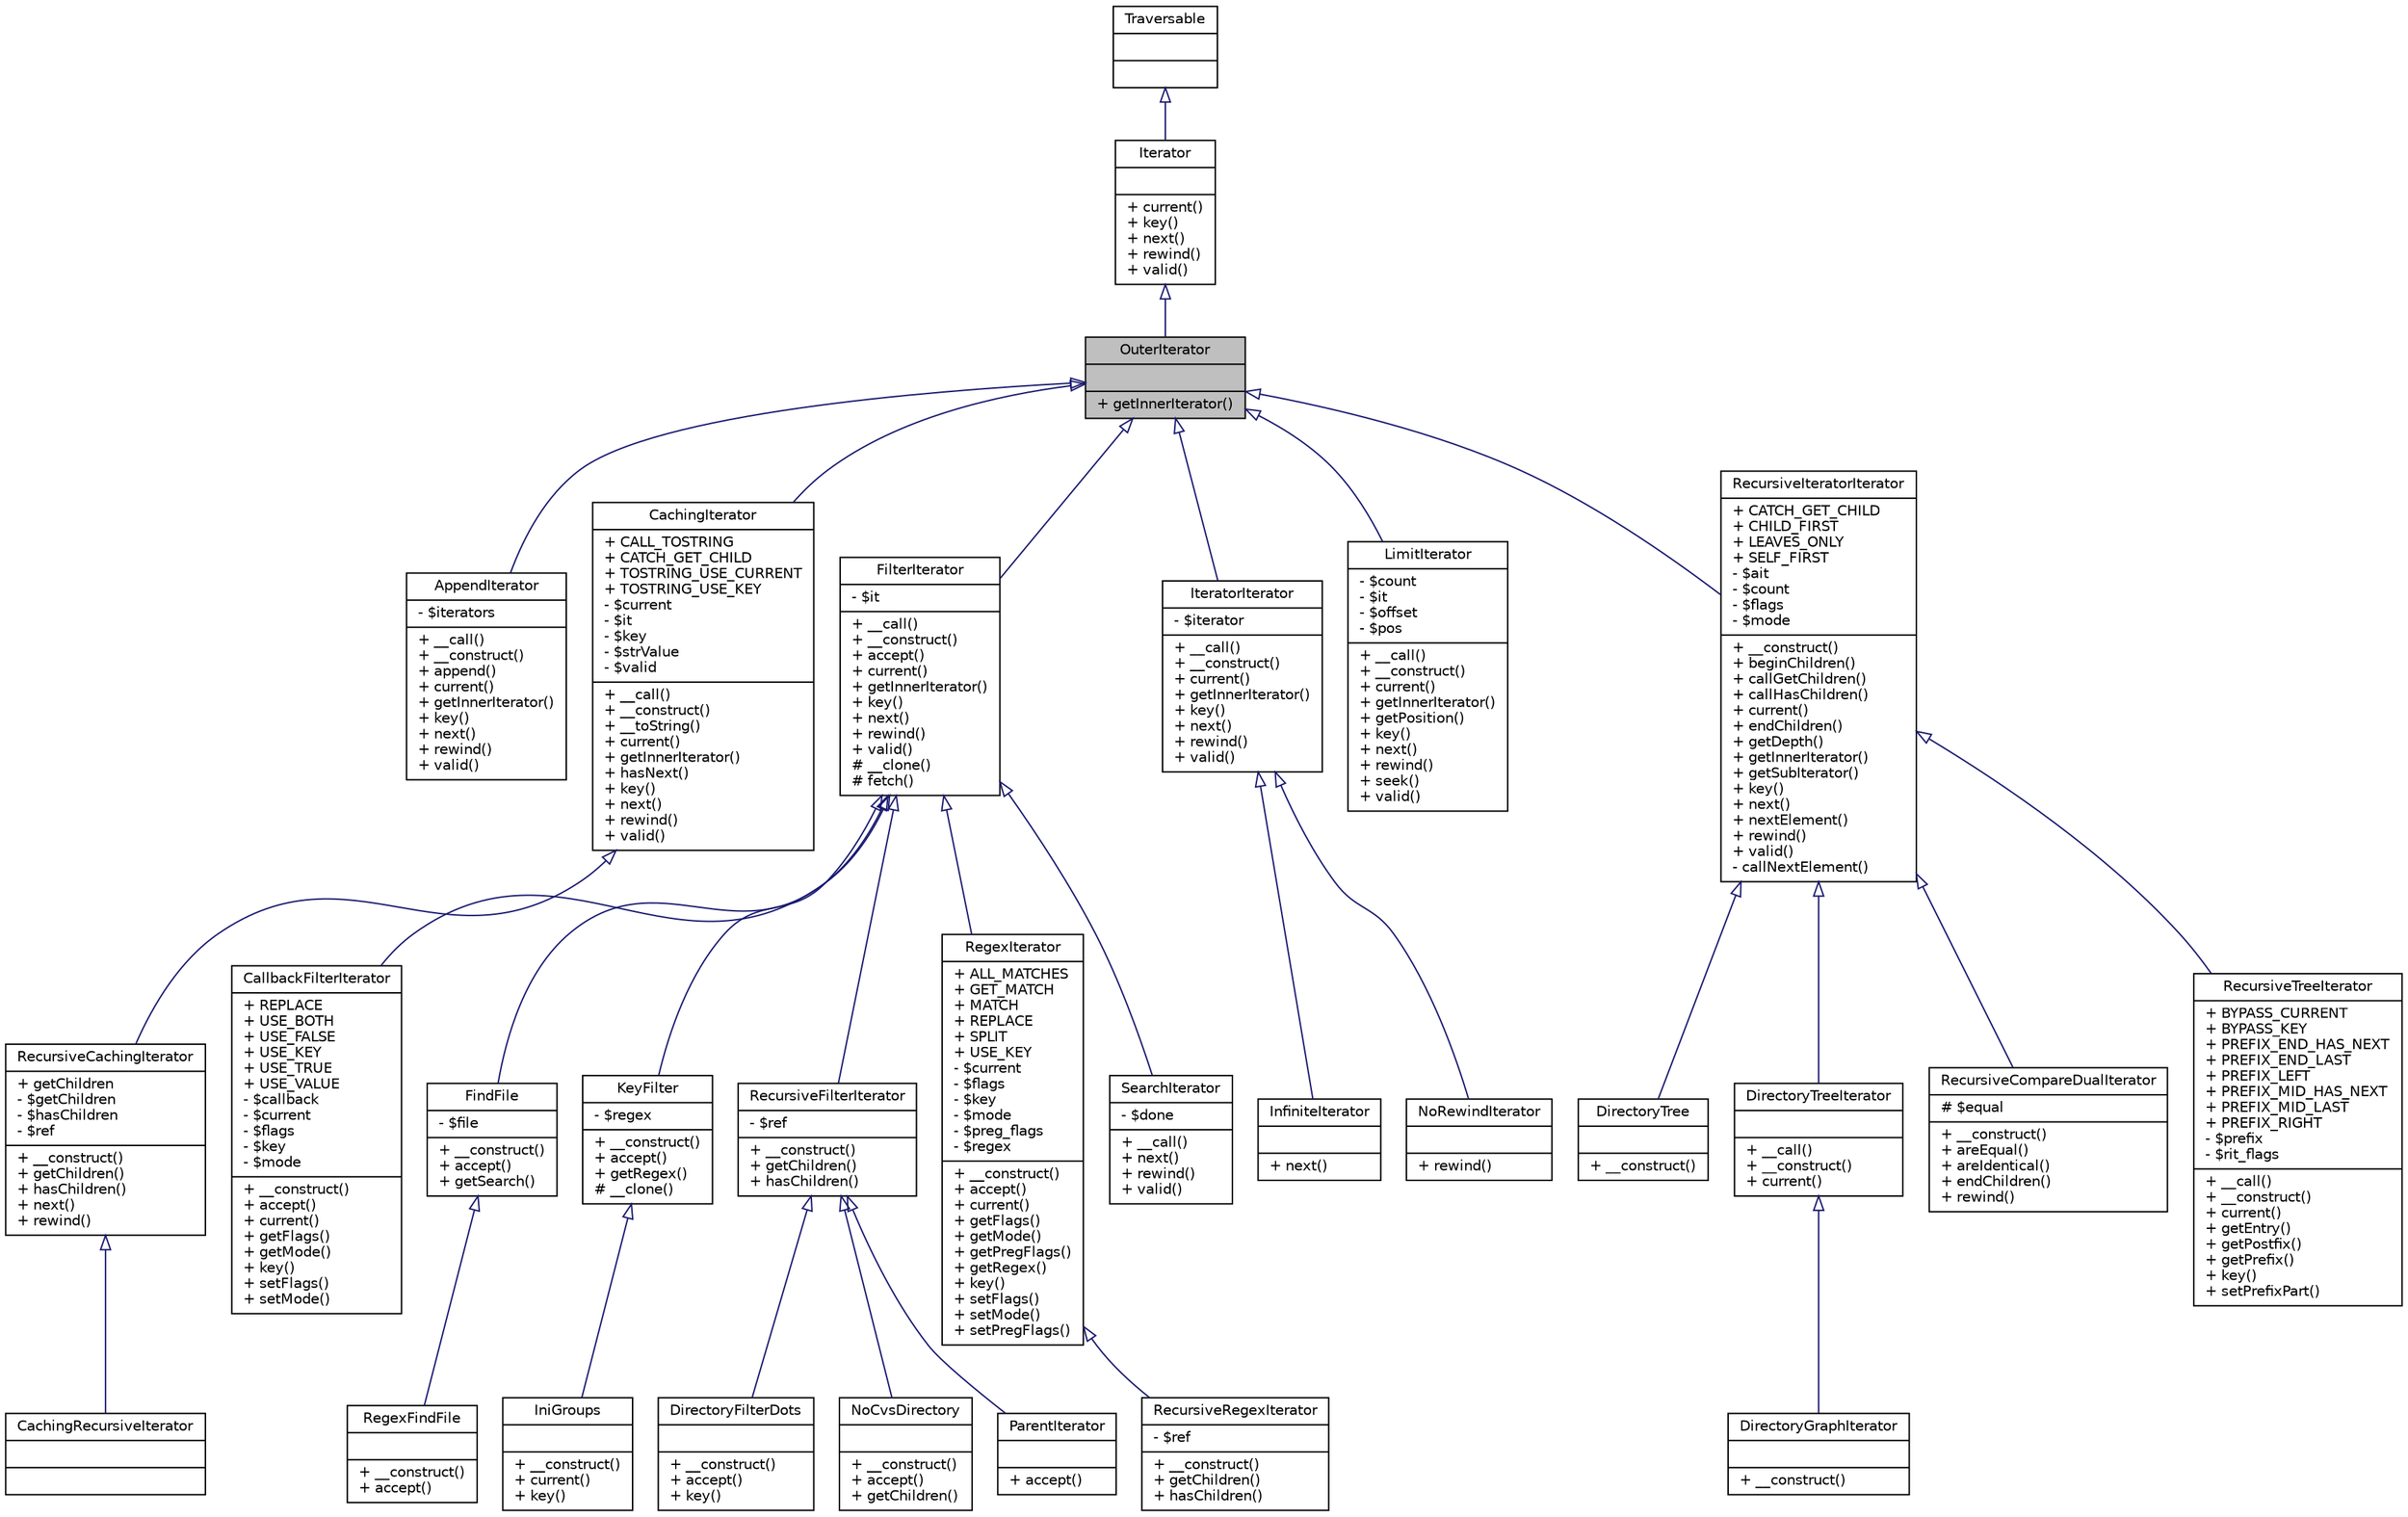 digraph "OuterIterator"
{
  edge [fontname="Helvetica",fontsize="10",labelfontname="Helvetica",labelfontsize="10"];
  node [fontname="Helvetica",fontsize="10",shape=record];
  Node1 [label="{OuterIterator\n||+ getInnerIterator()\l}",height=0.2,width=0.4,color="black", fillcolor="grey75", style="filled" fontcolor="black"];
  Node2 -> Node1 [dir="back",color="midnightblue",fontsize="10",style="solid",arrowtail="onormal",fontname="Helvetica"];
  Node2 [label="{Iterator\n||+ current()\l+ key()\l+ next()\l+ rewind()\l+ valid()\l}",height=0.2,width=0.4,color="black", fillcolor="white", style="filled",URL="$interfaceIterator.html",tooltip="Basic iterator. "];
  Node3 -> Node2 [dir="back",color="midnightblue",fontsize="10",style="solid",arrowtail="onormal",fontname="Helvetica"];
  Node3 [label="{Traversable\n||}",height=0.2,width=0.4,color="black", fillcolor="white", style="filled",URL="$interfaceTraversable.html",tooltip="Interface to detect a class is traversable using foreach. "];
  Node1 -> Node4 [dir="back",color="midnightblue",fontsize="10",style="solid",arrowtail="onormal",fontname="Helvetica"];
  Node4 [label="{AppendIterator\n|- $iterators\l|+ __call()\l+ __construct()\l+ append()\l+ current()\l+ getInnerIterator()\l+ key()\l+ next()\l+ rewind()\l+ valid()\l}",height=0.2,width=0.4,color="black", fillcolor="white", style="filled",URL="$classAppendIterator.html",tooltip="Iterator that iterates over several iterators one after the other. "];
  Node1 -> Node5 [dir="back",color="midnightblue",fontsize="10",style="solid",arrowtail="onormal",fontname="Helvetica"];
  Node5 [label="{CachingIterator\n|+ CALL_TOSTRING\l+ CATCH_GET_CHILD\l+ TOSTRING_USE_CURRENT\l+ TOSTRING_USE_KEY\l- $current\l- $it\l- $key\l- $strValue\l- $valid\l|+ __call()\l+ __construct()\l+ __toString()\l+ current()\l+ getInnerIterator()\l+ hasNext()\l+ key()\l+ next()\l+ rewind()\l+ valid()\l}",height=0.2,width=0.4,color="black", fillcolor="white", style="filled",URL="$classCachingIterator.html",tooltip="Cached iteration over another Iterator. "];
  Node5 -> Node6 [dir="back",color="midnightblue",fontsize="10",style="solid",arrowtail="onormal",fontname="Helvetica"];
  Node6 [label="{RecursiveCachingIterator\n|+ getChildren\l- $getChildren\l- $hasChildren\l- $ref\l|+ __construct()\l+ getChildren()\l+ hasChildren()\l+ next()\l+ rewind()\l}",height=0.2,width=0.4,color="black", fillcolor="white", style="filled",URL="$classRecursiveCachingIterator.html",tooltip="Cached recursive iteration over another Iterator. "];
  Node6 -> Node7 [dir="back",color="midnightblue",fontsize="10",style="solid",arrowtail="onormal",fontname="Helvetica"];
  Node7 [label="{CachingRecursiveIterator\n||}",height=0.2,width=0.4,color="black", fillcolor="white", style="filled",URL="$classCachingRecursiveIterator.html",tooltip="Compatibility to PHP 5.0. "];
  Node1 -> Node8 [dir="back",color="midnightblue",fontsize="10",style="solid",arrowtail="onormal",fontname="Helvetica"];
  Node8 [label="{FilterIterator\n|- $it\l|+ __call()\l+ __construct()\l+ accept()\l+ current()\l+ getInnerIterator()\l+ key()\l+ next()\l+ rewind()\l+ valid()\l# __clone()\l# fetch()\l}",height=0.2,width=0.4,color="black", fillcolor="white", style="filled",URL="$classFilterIterator.html",tooltip="Abstract filter for iterators. "];
  Node8 -> Node9 [dir="back",color="midnightblue",fontsize="10",style="solid",arrowtail="onormal",fontname="Helvetica"];
  Node9 [label="{CallbackFilterIterator\n|+ REPLACE\l+ USE_BOTH\l+ USE_FALSE\l+ USE_KEY\l+ USE_TRUE\l+ USE_VALUE\l- $callback\l- $current\l- $flags\l- $key\l- $mode\l|+ __construct()\l+ accept()\l+ current()\l+ getFlags()\l+ getMode()\l+ key()\l+ setFlags()\l+ setMode()\l}",height=0.2,width=0.4,color="black", fillcolor="white", style="filled",URL="$classCallbackFilterIterator.html",tooltip="A non abstract FiletrIterator that uses a callback foreach element. "];
  Node8 -> Node10 [dir="back",color="midnightblue",fontsize="10",style="solid",arrowtail="onormal",fontname="Helvetica"];
  Node10 [label="{FindFile\n|- $file\l|+ __construct()\l+ accept()\l+ getSearch()\l}",height=0.2,width=0.4,color="black", fillcolor="white", style="filled",URL="$classFindFile.html",tooltip="Base class to find files. "];
  Node10 -> Node11 [dir="back",color="midnightblue",fontsize="10",style="solid",arrowtail="onormal",fontname="Helvetica"];
  Node11 [label="{RegexFindFile\n||+ __construct()\l+ accept()\l}",height=0.2,width=0.4,color="black", fillcolor="white", style="filled",URL="$classRegexFindFile.html",tooltip="Find files by regular expression. "];
  Node8 -> Node12 [dir="back",color="midnightblue",fontsize="10",style="solid",arrowtail="onormal",fontname="Helvetica"];
  Node12 [label="{KeyFilter\n|- $regex\l|+ __construct()\l+ accept()\l+ getRegex()\l# __clone()\l}",height=0.2,width=0.4,color="black", fillcolor="white", style="filled",URL="$classKeyFilter.html",tooltip="Regular expression filter for string iterators. "];
  Node12 -> Node13 [dir="back",color="midnightblue",fontsize="10",style="solid",arrowtail="onormal",fontname="Helvetica"];
  Node13 [label="{IniGroups\n||+ __construct()\l+ current()\l+ key()\l}",height=0.2,width=0.4,color="black", fillcolor="white", style="filled",URL="$classIniGroups.html",tooltip="Class to iterate all groups within an ini file. "];
  Node8 -> Node14 [dir="back",color="midnightblue",fontsize="10",style="solid",arrowtail="onormal",fontname="Helvetica"];
  Node14 [label="{RecursiveFilterIterator\n|- $ref\l|+ __construct()\l+ getChildren()\l+ hasChildren()\l}",height=0.2,width=0.4,color="black", fillcolor="white", style="filled",URL="$classRecursiveFilterIterator.html",tooltip="Iterator to filter recursive iterators. "];
  Node14 -> Node15 [dir="back",color="midnightblue",fontsize="10",style="solid",arrowtail="onormal",fontname="Helvetica"];
  Node15 [label="{DirectoryFilterDots\n||+ __construct()\l+ accept()\l+ key()\l}",height=0.2,width=0.4,color="black", fillcolor="white", style="filled",URL="$classDirectoryFilterDots.html",tooltip="A filtered DirectoryIterator. "];
  Node14 -> Node16 [dir="back",color="midnightblue",fontsize="10",style="solid",arrowtail="onormal",fontname="Helvetica"];
  Node16 [label="{NoCvsDirectory\n||+ __construct()\l+ accept()\l+ getChildren()\l}",height=0.2,width=0.4,color="black", fillcolor="white", style="filled",URL="$classNoCvsDirectory.html"];
  Node14 -> Node17 [dir="back",color="midnightblue",fontsize="10",style="solid",arrowtail="onormal",fontname="Helvetica"];
  Node17 [label="{ParentIterator\n||+ accept()\l}",height=0.2,width=0.4,color="black", fillcolor="white", style="filled",URL="$classParentIterator.html",tooltip="Iterator to filter parents. "];
  Node8 -> Node18 [dir="back",color="midnightblue",fontsize="10",style="solid",arrowtail="onormal",fontname="Helvetica"];
  Node18 [label="{RegexIterator\n|+ ALL_MATCHES\l+ GET_MATCH\l+ MATCH\l+ REPLACE\l+ SPLIT\l+ USE_KEY\l- $current\l- $flags\l- $key\l- $mode\l- $preg_flags\l- $regex\l|+ __construct()\l+ accept()\l+ current()\l+ getFlags()\l+ getMode()\l+ getPregFlags()\l+ getRegex()\l+ key()\l+ setFlags()\l+ setMode()\l+ setPregFlags()\l}",height=0.2,width=0.4,color="black", fillcolor="white", style="filled",URL="$classRegexIterator.html",tooltip="Regular expression filter for iterators. "];
  Node18 -> Node19 [dir="back",color="midnightblue",fontsize="10",style="solid",arrowtail="onormal",fontname="Helvetica"];
  Node19 [label="{RecursiveRegexIterator\n|- $ref\l|+ __construct()\l+ getChildren()\l+ hasChildren()\l}",height=0.2,width=0.4,color="black", fillcolor="white", style="filled",URL="$classRecursiveRegexIterator.html",tooltip="Recursive regular expression filter for iterators. "];
  Node8 -> Node20 [dir="back",color="midnightblue",fontsize="10",style="solid",arrowtail="onormal",fontname="Helvetica"];
  Node20 [label="{SearchIterator\n|- $done\l|+ __call()\l+ next()\l+ rewind()\l+ valid()\l}",height=0.2,width=0.4,color="black", fillcolor="white", style="filled",URL="$classSearchIterator.html",tooltip="Iterator to search for a specific element. "];
  Node1 -> Node21 [dir="back",color="midnightblue",fontsize="10",style="solid",arrowtail="onormal",fontname="Helvetica"];
  Node21 [label="{IteratorIterator\n|- $iterator\l|+ __call()\l+ __construct()\l+ current()\l+ getInnerIterator()\l+ key()\l+ next()\l+ rewind()\l+ valid()\l}",height=0.2,width=0.4,color="black", fillcolor="white", style="filled",URL="$classIteratorIterator.html",tooltip="Basic Iterator wrapper. "];
  Node21 -> Node22 [dir="back",color="midnightblue",fontsize="10",style="solid",arrowtail="onormal",fontname="Helvetica"];
  Node22 [label="{InfiniteIterator\n||+ next()\l}",height=0.2,width=0.4,color="black", fillcolor="white", style="filled",URL="$classInfiniteIterator.html",tooltip="An infinite Iterator. "];
  Node21 -> Node23 [dir="back",color="midnightblue",fontsize="10",style="solid",arrowtail="onormal",fontname="Helvetica"];
  Node23 [label="{NoRewindIterator\n||+ rewind()\l}",height=0.2,width=0.4,color="black", fillcolor="white", style="filled",URL="$classNoRewindIterator.html",tooltip="An Iterator wrapper that doesn&#39;t call rewind. "];
  Node1 -> Node24 [dir="back",color="midnightblue",fontsize="10",style="solid",arrowtail="onormal",fontname="Helvetica"];
  Node24 [label="{LimitIterator\n|- $count\l- $it\l- $offset\l- $pos\l|+ __call()\l+ __construct()\l+ current()\l+ getInnerIterator()\l+ getPosition()\l+ key()\l+ next()\l+ rewind()\l+ seek()\l+ valid()\l}",height=0.2,width=0.4,color="black", fillcolor="white", style="filled",URL="$classLimitIterator.html",tooltip="Limited Iteration over another Iterator. "];
  Node1 -> Node25 [dir="back",color="midnightblue",fontsize="10",style="solid",arrowtail="onormal",fontname="Helvetica"];
  Node25 [label="{RecursiveIteratorIterator\n|+ CATCH_GET_CHILD\l+ CHILD_FIRST\l+ LEAVES_ONLY\l+ SELF_FIRST\l- $ait\l- $count\l- $flags\l- $mode\l|+ __construct()\l+ beginChildren()\l+ callGetChildren()\l+ callHasChildren()\l+ current()\l+ endChildren()\l+ getDepth()\l+ getInnerIterator()\l+ getSubIterator()\l+ key()\l+ next()\l+ nextElement()\l+ rewind()\l+ valid()\l- callNextElement()\l}",height=0.2,width=0.4,color="black", fillcolor="white", style="filled",URL="$classRecursiveIteratorIterator.html",tooltip="Iterates through recursive iterators. "];
  Node25 -> Node26 [dir="back",color="midnightblue",fontsize="10",style="solid",arrowtail="onormal",fontname="Helvetica"];
  Node26 [label="{DirectoryTree\n||+ __construct()\l}",height=0.2,width=0.4,color="black", fillcolor="white", style="filled",URL="$classDirectoryTree.html",tooltip="A directory iterator that does not show &#39;. "];
  Node25 -> Node27 [dir="back",color="midnightblue",fontsize="10",style="solid",arrowtail="onormal",fontname="Helvetica"];
  Node27 [label="{DirectoryTreeIterator\n||+ __call()\l+ __construct()\l+ current()\l}",height=0.2,width=0.4,color="black", fillcolor="white", style="filled",URL="$classDirectoryTreeIterator.html",tooltip="DirectoryIterator to generate ASCII graphic directory trees. "];
  Node27 -> Node28 [dir="back",color="midnightblue",fontsize="10",style="solid",arrowtail="onormal",fontname="Helvetica"];
  Node28 [label="{DirectoryGraphIterator\n||+ __construct()\l}",height=0.2,width=0.4,color="black", fillcolor="white", style="filled",URL="$classDirectoryGraphIterator.html",tooltip="A tree iterator that only shows directories. "];
  Node25 -> Node29 [dir="back",color="midnightblue",fontsize="10",style="solid",arrowtail="onormal",fontname="Helvetica"];
  Node29 [label="{RecursiveCompareDualIterator\n|# $equal\l|+ __construct()\l+ areEqual()\l+ areIdentical()\l+ endChildren()\l+ rewind()\l}",height=0.2,width=0.4,color="black", fillcolor="white", style="filled",URL="$classRecursiveCompareDualIterator.html",tooltip="Recursive comparison iterator for a RecursiveDualIterator. "];
  Node25 -> Node30 [dir="back",color="midnightblue",fontsize="10",style="solid",arrowtail="onormal",fontname="Helvetica"];
  Node30 [label="{RecursiveTreeIterator\n|+ BYPASS_CURRENT\l+ BYPASS_KEY\l+ PREFIX_END_HAS_NEXT\l+ PREFIX_END_LAST\l+ PREFIX_LEFT\l+ PREFIX_MID_HAS_NEXT\l+ PREFIX_MID_LAST\l+ PREFIX_RIGHT\l- $prefix\l- $rit_flags\l|+ __call()\l+ __construct()\l+ current()\l+ getEntry()\l+ getPostfix()\l+ getPrefix()\l+ key()\l+ setPrefixPart()\l}",height=0.2,width=0.4,color="black", fillcolor="white", style="filled",URL="$classRecursiveTreeIterator.html",tooltip="RecursiveIteratorIterator to generate ASCII graphic trees for the entries in a RecursiveIterator. "];
}
